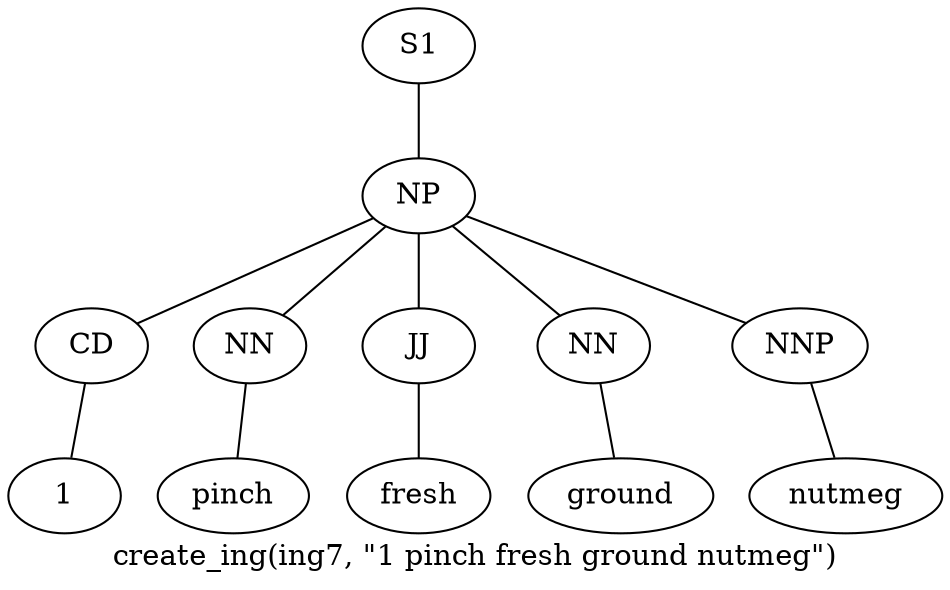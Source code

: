 graph SyntaxGraph {
	label = "create_ing(ing7, \"1 pinch fresh ground nutmeg\")";
	Node0 [label="S1"];
	Node1 [label="NP"];
	Node2 [label="CD"];
	Node3 [label="1"];
	Node4 [label="NN"];
	Node5 [label="pinch"];
	Node6 [label="JJ"];
	Node7 [label="fresh"];
	Node8 [label="NN"];
	Node9 [label="ground"];
	Node10 [label="NNP"];
	Node11 [label="nutmeg"];

	Node0 -- Node1;
	Node1 -- Node2;
	Node1 -- Node4;
	Node1 -- Node6;
	Node1 -- Node8;
	Node1 -- Node10;
	Node2 -- Node3;
	Node4 -- Node5;
	Node6 -- Node7;
	Node8 -- Node9;
	Node10 -- Node11;
}